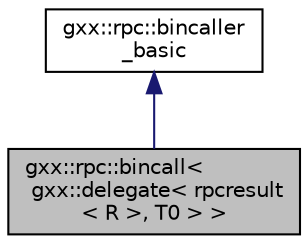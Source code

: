 digraph "gxx::rpc::bincall&lt; gxx::delegate&lt; rpcresult&lt; R &gt;, T0 &gt; &gt;"
{
  edge [fontname="Helvetica",fontsize="10",labelfontname="Helvetica",labelfontsize="10"];
  node [fontname="Helvetica",fontsize="10",shape=record];
  Node1 [label="gxx::rpc::bincall\<\l gxx::delegate\< rpcresult\l\< R \>, T0 \> \>",height=0.2,width=0.4,color="black", fillcolor="grey75", style="filled", fontcolor="black"];
  Node2 -> Node1 [dir="back",color="midnightblue",fontsize="10",style="solid"];
  Node2 [label="gxx::rpc::bincaller\l_basic",height=0.2,width=0.4,color="black", fillcolor="white", style="filled",URL="$classgxx_1_1rpc_1_1bincaller__basic.html"];
}

